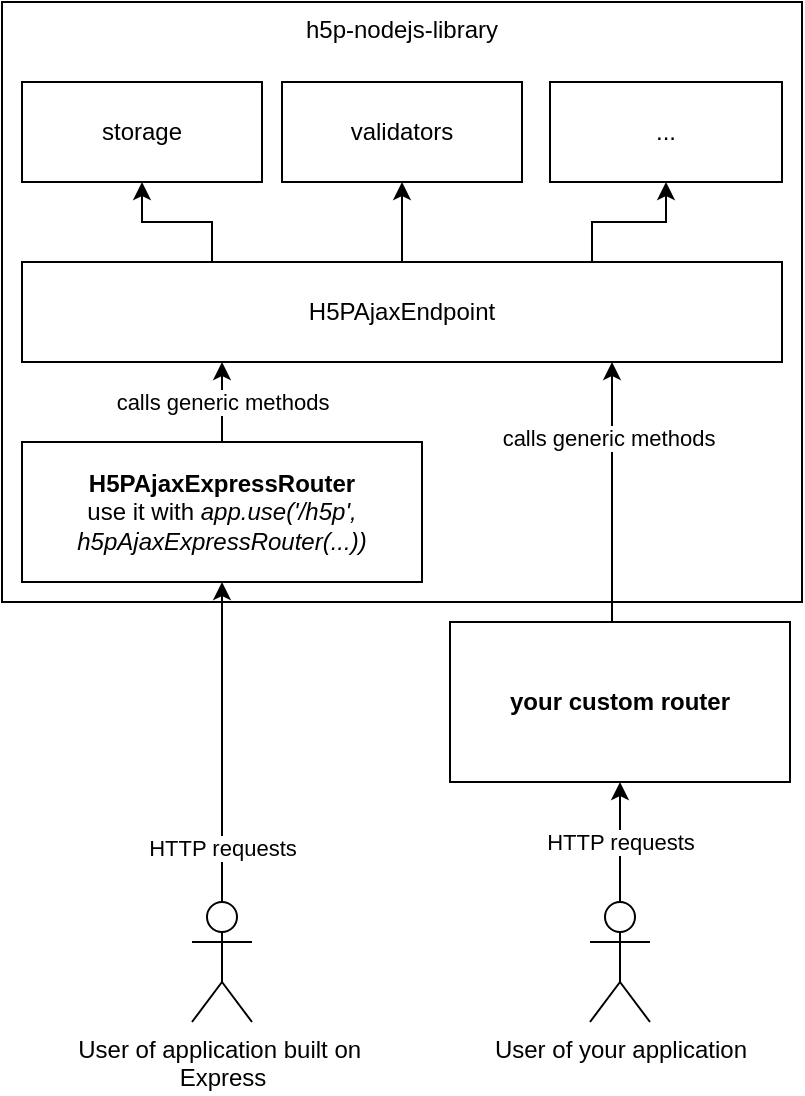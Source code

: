 <mxfile version="13.6.2" type="device"><diagram id="TZJ8RE3dZ5TgaG23VuA8" name="Page-1"><mxGraphModel dx="1185" dy="685" grid="1" gridSize="10" guides="1" tooltips="1" connect="1" arrows="1" fold="1" page="1" pageScale="1" pageWidth="827" pageHeight="1169" math="0" shadow="0"><root><mxCell id="0"/><mxCell id="1" parent="0"/><mxCell id="VlkUp8AbD89u02SOz1O2-1" value="h5p-nodejs-library" style="rounded=0;whiteSpace=wrap;html=1;verticalAlign=top;align=center;" vertex="1" parent="1"><mxGeometry x="10" y="10" width="400" height="300" as="geometry"/></mxCell><mxCell id="VlkUp8AbD89u02SOz1O2-2" value="storage" style="rounded=0;whiteSpace=wrap;html=1;" vertex="1" parent="1"><mxGeometry x="20" y="50" width="120" height="50" as="geometry"/></mxCell><mxCell id="VlkUp8AbD89u02SOz1O2-3" value="validators" style="rounded=0;whiteSpace=wrap;html=1;" vertex="1" parent="1"><mxGeometry x="150" y="50" width="120" height="50" as="geometry"/></mxCell><mxCell id="VlkUp8AbD89u02SOz1O2-6" value="..." style="rounded=0;whiteSpace=wrap;html=1;" vertex="1" parent="1"><mxGeometry x="284" y="50" width="116" height="50" as="geometry"/></mxCell><mxCell id="VlkUp8AbD89u02SOz1O2-9" style="edgeStyle=orthogonalEdgeStyle;rounded=0;orthogonalLoop=1;jettySize=auto;html=1;exitX=0.25;exitY=0;exitDx=0;exitDy=0;entryX=0.5;entryY=1;entryDx=0;entryDy=0;" edge="1" parent="1" source="VlkUp8AbD89u02SOz1O2-7" target="VlkUp8AbD89u02SOz1O2-2"><mxGeometry relative="1" as="geometry"/></mxCell><mxCell id="VlkUp8AbD89u02SOz1O2-10" style="edgeStyle=orthogonalEdgeStyle;rounded=0;orthogonalLoop=1;jettySize=auto;html=1;" edge="1" parent="1" source="VlkUp8AbD89u02SOz1O2-7" target="VlkUp8AbD89u02SOz1O2-3"><mxGeometry relative="1" as="geometry"/></mxCell><mxCell id="VlkUp8AbD89u02SOz1O2-11" style="edgeStyle=orthogonalEdgeStyle;rounded=0;orthogonalLoop=1;jettySize=auto;html=1;exitX=0.75;exitY=0;exitDx=0;exitDy=0;entryX=0.5;entryY=1;entryDx=0;entryDy=0;" edge="1" parent="1" source="VlkUp8AbD89u02SOz1O2-7" target="VlkUp8AbD89u02SOz1O2-6"><mxGeometry relative="1" as="geometry"/></mxCell><mxCell id="VlkUp8AbD89u02SOz1O2-7" value="H5PAjaxEndpoint" style="rounded=0;whiteSpace=wrap;html=1;align=center;" vertex="1" parent="1"><mxGeometry x="20" y="140" width="380" height="50" as="geometry"/></mxCell><mxCell id="VlkUp8AbD89u02SOz1O2-13" value="calls generic methods" style="edgeStyle=orthogonalEdgeStyle;rounded=0;orthogonalLoop=1;jettySize=auto;html=1;exitX=0.5;exitY=0;exitDx=0;exitDy=0;" edge="1" parent="1" source="VlkUp8AbD89u02SOz1O2-12"><mxGeometry relative="1" as="geometry"><mxPoint x="120" y="190" as="targetPoint"/><Array as="points"><mxPoint x="120" y="190"/></Array></mxGeometry></mxCell><mxCell id="VlkUp8AbD89u02SOz1O2-12" value="&lt;b&gt;H5PAjaxExpressRouter&lt;br&gt;&lt;/b&gt;use it with&amp;nbsp;&lt;i&gt;app.use('/h5p', h5pAjaxExpressRouter(...))&lt;/i&gt;" style="rounded=0;whiteSpace=wrap;html=1;align=center;" vertex="1" parent="1"><mxGeometry x="20" y="230" width="200" height="70" as="geometry"/></mxCell><mxCell id="VlkUp8AbD89u02SOz1O2-17" style="edgeStyle=orthogonalEdgeStyle;rounded=0;orthogonalLoop=1;jettySize=auto;html=1;" edge="1" parent="1" source="VlkUp8AbD89u02SOz1O2-14"><mxGeometry relative="1" as="geometry"><mxPoint x="315" y="190" as="targetPoint"/><Array as="points"><mxPoint x="315" y="190"/></Array></mxGeometry></mxCell><mxCell id="VlkUp8AbD89u02SOz1O2-21" value="calls generic methods" style="edgeLabel;html=1;align=center;verticalAlign=middle;resizable=0;points=[];" vertex="1" connectable="0" parent="VlkUp8AbD89u02SOz1O2-17"><mxGeometry x="1" y="38" relative="1" as="geometry"><mxPoint x="-2" y="38" as="offset"/></mxGeometry></mxCell><mxCell id="VlkUp8AbD89u02SOz1O2-14" value="&lt;b&gt;your custom router&lt;/b&gt;" style="rounded=0;whiteSpace=wrap;html=1;align=center;" vertex="1" parent="1"><mxGeometry x="234" y="320" width="170" height="80" as="geometry"/></mxCell><mxCell id="VlkUp8AbD89u02SOz1O2-26" style="edgeStyle=orthogonalEdgeStyle;rounded=0;orthogonalLoop=1;jettySize=auto;html=1;endArrow=classic;endFill=1;" edge="1" parent="1" source="VlkUp8AbD89u02SOz1O2-22" target="VlkUp8AbD89u02SOz1O2-12"><mxGeometry relative="1" as="geometry"/></mxCell><mxCell id="VlkUp8AbD89u02SOz1O2-27" value="HTTP requests" style="edgeLabel;html=1;align=center;verticalAlign=middle;resizable=0;points=[];" vertex="1" connectable="0" parent="VlkUp8AbD89u02SOz1O2-26"><mxGeometry x="-0.656" y="-1" relative="1" as="geometry"><mxPoint x="-1" as="offset"/></mxGeometry></mxCell><mxCell id="VlkUp8AbD89u02SOz1O2-22" value="User of application built on&amp;nbsp;&lt;br&gt;Express" style="shape=umlActor;verticalLabelPosition=bottom;verticalAlign=top;html=1;outlineConnect=0;align=center;" vertex="1" parent="1"><mxGeometry x="105" y="460" width="30" height="60" as="geometry"/></mxCell><mxCell id="VlkUp8AbD89u02SOz1O2-25" value="HTTP requests" style="edgeStyle=orthogonalEdgeStyle;rounded=0;orthogonalLoop=1;jettySize=auto;html=1;entryX=0.5;entryY=1;entryDx=0;entryDy=0;endArrow=classic;endFill=1;" edge="1" parent="1" source="VlkUp8AbD89u02SOz1O2-23" target="VlkUp8AbD89u02SOz1O2-14"><mxGeometry relative="1" as="geometry"/></mxCell><mxCell id="VlkUp8AbD89u02SOz1O2-23" value="User of your application" style="shape=umlActor;verticalLabelPosition=bottom;verticalAlign=top;html=1;outlineConnect=0;align=center;" vertex="1" parent="1"><mxGeometry x="304" y="460" width="30" height="60" as="geometry"/></mxCell></root></mxGraphModel></diagram></mxfile>